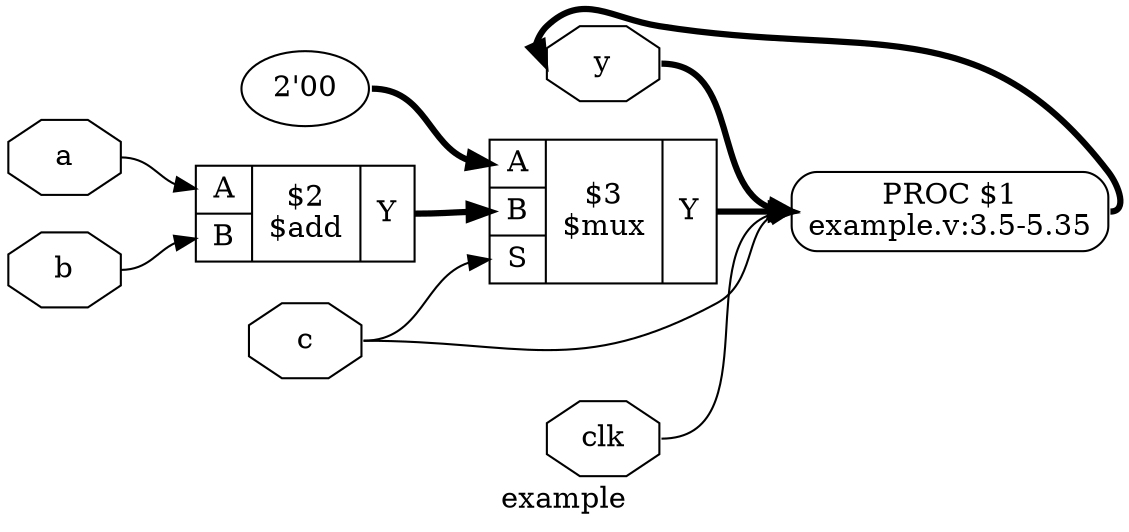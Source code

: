 digraph "example" {
label="example";
rankdir="LR";
remincross=true;
n4 [ shape=octagon, label="y", color="black", fontcolor="black"];
n5 [ shape=octagon, label="c", color="black", fontcolor="black"];
n6 [ shape=octagon, label="b", color="black", fontcolor="black"];
n7 [ shape=octagon, label="a", color="black", fontcolor="black"];
n8 [ shape=octagon, label="clk", color="black", fontcolor="black"];
v0 [ label="2'00" ];
c13 [ shape=record, label="{{<p9> A|<p10> B|<p11> S}|$3\n$mux|{<p12> Y}}",  ];
c14 [ shape=record, label="{{<p9> A|<p10> B}|$2\n$add|{<p12> Y}}",  ];
p1 [shape=box, style=rounded, label="PROC $1\nexample.v:3.5-5.35", ];
c13:p12:e -> p1:w [color="black", fontcolor="black", style="setlinewidth(3)", label=""];
c14:p12:e -> c13:p10:w [color="black", fontcolor="black", style="setlinewidth(3)", label=""];
p1:e -> n4:w [color="black", fontcolor="black", style="setlinewidth(3)", label=""];
n4:e -> p1:w [color="black", fontcolor="black", style="setlinewidth(3)", label=""];
n5:e -> c13:p11:w [color="black", fontcolor="black", label=""];
n5:e -> p1:w [color="black", fontcolor="black", label=""];
n6:e -> c14:p10:w [color="black", fontcolor="black", label=""];
n7:e -> c14:p9:w [color="black", fontcolor="black", label=""];
n8:e -> p1:w [color="black", fontcolor="black", label=""];
v0:e -> c13:p9:w [color="black", fontcolor="black", style="setlinewidth(3)", label=""];
}
